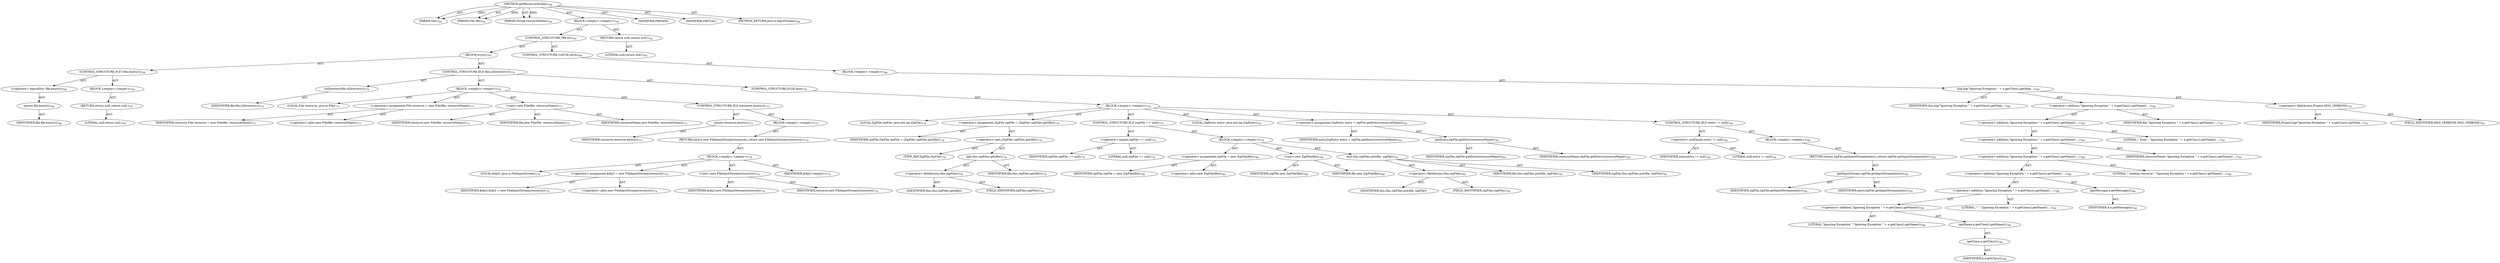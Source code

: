 digraph "getResourceStream" {  
"111669149724" [label = <(METHOD,getResourceStream)<SUB>764</SUB>> ]
"115964117007" [label = <(PARAM,this)<SUB>764</SUB>> ]
"115964117060" [label = <(PARAM,File file)<SUB>764</SUB>> ]
"115964117061" [label = <(PARAM,String resourceName)<SUB>764</SUB>> ]
"25769803846" [label = <(BLOCK,&lt;empty&gt;,&lt;empty&gt;)<SUB>764</SUB>> ]
"47244640295" [label = <(CONTROL_STRUCTURE,TRY,try)<SUB>765</SUB>> ]
"25769803847" [label = <(BLOCK,try,try)<SUB>765</SUB>> ]
"47244640296" [label = <(CONTROL_STRUCTURE,IF,if (!file.exists()))<SUB>766</SUB>> ]
"30064771396" [label = <(&lt;operator&gt;.logicalNot,!file.exists())<SUB>766</SUB>> ]
"30064771397" [label = <(exists,file.exists())<SUB>766</SUB>> ]
"68719477027" [label = <(IDENTIFIER,file,file.exists())<SUB>766</SUB>> ]
"25769803848" [label = <(BLOCK,&lt;empty&gt;,&lt;empty&gt;)<SUB>766</SUB>> ]
"146028888073" [label = <(RETURN,return null;,return null;)<SUB>767</SUB>> ]
"90194313290" [label = <(LITERAL,null,return null;)<SUB>767</SUB>> ]
"47244640297" [label = <(CONTROL_STRUCTURE,IF,if (file.isDirectory()))<SUB>770</SUB>> ]
"30064771398" [label = <(isDirectory,file.isDirectory())<SUB>770</SUB>> ]
"68719477028" [label = <(IDENTIFIER,file,file.isDirectory())<SUB>770</SUB>> ]
"25769803849" [label = <(BLOCK,&lt;empty&gt;,&lt;empty&gt;)<SUB>770</SUB>> ]
"94489280534" [label = <(LOCAL,File resource: java.io.File)<SUB>771</SUB>> ]
"30064771399" [label = <(&lt;operator&gt;.assignment,File resource = new File(file, resourceName))<SUB>771</SUB>> ]
"68719477029" [label = <(IDENTIFIER,resource,File resource = new File(file, resourceName))<SUB>771</SUB>> ]
"30064771400" [label = <(&lt;operator&gt;.alloc,new File(file, resourceName))<SUB>771</SUB>> ]
"30064771401" [label = <(&lt;init&gt;,new File(file, resourceName))<SUB>771</SUB>> ]
"68719477030" [label = <(IDENTIFIER,resource,new File(file, resourceName))<SUB>771</SUB>> ]
"68719477031" [label = <(IDENTIFIER,file,new File(file, resourceName))<SUB>771</SUB>> ]
"68719477032" [label = <(IDENTIFIER,resourceName,new File(file, resourceName))<SUB>771</SUB>> ]
"47244640298" [label = <(CONTROL_STRUCTURE,IF,if (resource.exists()))<SUB>773</SUB>> ]
"30064771402" [label = <(exists,resource.exists())<SUB>773</SUB>> ]
"68719477033" [label = <(IDENTIFIER,resource,resource.exists())<SUB>773</SUB>> ]
"25769803850" [label = <(BLOCK,&lt;empty&gt;,&lt;empty&gt;)<SUB>773</SUB>> ]
"146028888074" [label = <(RETURN,return new FileInputStream(resource);,return new FileInputStream(resource);)<SUB>774</SUB>> ]
"25769803851" [label = <(BLOCK,&lt;empty&gt;,&lt;empty&gt;)<SUB>774</SUB>> ]
"94489280535" [label = <(LOCAL,$obj3: java.io.FileInputStream)<SUB>774</SUB>> ]
"30064771403" [label = <(&lt;operator&gt;.assignment,$obj3 = new FileInputStream(resource))<SUB>774</SUB>> ]
"68719477034" [label = <(IDENTIFIER,$obj3,$obj3 = new FileInputStream(resource))<SUB>774</SUB>> ]
"30064771404" [label = <(&lt;operator&gt;.alloc,new FileInputStream(resource))<SUB>774</SUB>> ]
"30064771405" [label = <(&lt;init&gt;,new FileInputStream(resource))<SUB>774</SUB>> ]
"68719477035" [label = <(IDENTIFIER,$obj3,new FileInputStream(resource))<SUB>774</SUB>> ]
"68719477036" [label = <(IDENTIFIER,resource,new FileInputStream(resource))<SUB>774</SUB>> ]
"68719477037" [label = <(IDENTIFIER,$obj3,&lt;empty&gt;)<SUB>774</SUB>> ]
"47244640299" [label = <(CONTROL_STRUCTURE,ELSE,else)<SUB>776</SUB>> ]
"25769803852" [label = <(BLOCK,&lt;empty&gt;,&lt;empty&gt;)<SUB>776</SUB>> ]
"94489280536" [label = <(LOCAL,ZipFile zipFile: java.util.zip.ZipFile)<SUB>778</SUB>> ]
"30064771406" [label = <(&lt;operator&gt;.assignment,ZipFile zipFile = (ZipFile) zipFiles.get(file))<SUB>778</SUB>> ]
"68719477038" [label = <(IDENTIFIER,zipFile,ZipFile zipFile = (ZipFile) zipFiles.get(file))<SUB>778</SUB>> ]
"30064771407" [label = <(&lt;operator&gt;.cast,(ZipFile) zipFiles.get(file))<SUB>778</SUB>> ]
"180388626436" [label = <(TYPE_REF,ZipFile,ZipFile)<SUB>778</SUB>> ]
"30064771408" [label = <(get,this.zipFiles.get(file))<SUB>778</SUB>> ]
"30064771409" [label = <(&lt;operator&gt;.fieldAccess,this.zipFiles)<SUB>778</SUB>> ]
"68719477039" [label = <(IDENTIFIER,this,this.zipFiles.get(file))> ]
"55834574939" [label = <(FIELD_IDENTIFIER,zipFiles,zipFiles)<SUB>778</SUB>> ]
"68719477040" [label = <(IDENTIFIER,file,this.zipFiles.get(file))<SUB>778</SUB>> ]
"47244640300" [label = <(CONTROL_STRUCTURE,IF,if (zipFile == null))<SUB>779</SUB>> ]
"30064771410" [label = <(&lt;operator&gt;.equals,zipFile == null)<SUB>779</SUB>> ]
"68719477041" [label = <(IDENTIFIER,zipFile,zipFile == null)<SUB>779</SUB>> ]
"90194313291" [label = <(LITERAL,null,zipFile == null)<SUB>779</SUB>> ]
"25769803853" [label = <(BLOCK,&lt;empty&gt;,&lt;empty&gt;)<SUB>779</SUB>> ]
"30064771411" [label = <(&lt;operator&gt;.assignment,zipFile = new ZipFile(file))<SUB>780</SUB>> ]
"68719477042" [label = <(IDENTIFIER,zipFile,zipFile = new ZipFile(file))<SUB>780</SUB>> ]
"30064771412" [label = <(&lt;operator&gt;.alloc,new ZipFile(file))<SUB>780</SUB>> ]
"30064771413" [label = <(&lt;init&gt;,new ZipFile(file))<SUB>780</SUB>> ]
"68719477043" [label = <(IDENTIFIER,zipFile,new ZipFile(file))<SUB>780</SUB>> ]
"68719477044" [label = <(IDENTIFIER,file,new ZipFile(file))<SUB>780</SUB>> ]
"30064771414" [label = <(put,this.zipFiles.put(file, zipFile))<SUB>781</SUB>> ]
"30064771415" [label = <(&lt;operator&gt;.fieldAccess,this.zipFiles)<SUB>781</SUB>> ]
"68719477045" [label = <(IDENTIFIER,this,this.zipFiles.put(file, zipFile))> ]
"55834574940" [label = <(FIELD_IDENTIFIER,zipFiles,zipFiles)<SUB>781</SUB>> ]
"68719477046" [label = <(IDENTIFIER,file,this.zipFiles.put(file, zipFile))<SUB>781</SUB>> ]
"68719477047" [label = <(IDENTIFIER,zipFile,this.zipFiles.put(file, zipFile))<SUB>781</SUB>> ]
"94489280537" [label = <(LOCAL,ZipEntry entry: java.util.zip.ZipEntry)<SUB>783</SUB>> ]
"30064771416" [label = <(&lt;operator&gt;.assignment,ZipEntry entry = zipFile.getEntry(resourceName))<SUB>783</SUB>> ]
"68719477048" [label = <(IDENTIFIER,entry,ZipEntry entry = zipFile.getEntry(resourceName))<SUB>783</SUB>> ]
"30064771417" [label = <(getEntry,zipFile.getEntry(resourceName))<SUB>783</SUB>> ]
"68719477049" [label = <(IDENTIFIER,zipFile,zipFile.getEntry(resourceName))<SUB>783</SUB>> ]
"68719477050" [label = <(IDENTIFIER,resourceName,zipFile.getEntry(resourceName))<SUB>783</SUB>> ]
"47244640301" [label = <(CONTROL_STRUCTURE,IF,if (entry != null))<SUB>784</SUB>> ]
"30064771418" [label = <(&lt;operator&gt;.notEquals,entry != null)<SUB>784</SUB>> ]
"68719477051" [label = <(IDENTIFIER,entry,entry != null)<SUB>784</SUB>> ]
"90194313292" [label = <(LITERAL,null,entry != null)<SUB>784</SUB>> ]
"25769803854" [label = <(BLOCK,&lt;empty&gt;,&lt;empty&gt;)<SUB>784</SUB>> ]
"146028888075" [label = <(RETURN,return zipFile.getInputStream(entry);,return zipFile.getInputStream(entry);)<SUB>785</SUB>> ]
"30064771419" [label = <(getInputStream,zipFile.getInputStream(entry))<SUB>785</SUB>> ]
"68719477052" [label = <(IDENTIFIER,zipFile,zipFile.getInputStream(entry))<SUB>785</SUB>> ]
"68719477053" [label = <(IDENTIFIER,entry,zipFile.getInputStream(entry))<SUB>785</SUB>> ]
"47244640302" [label = <(CONTROL_STRUCTURE,CATCH,catch)<SUB>788</SUB>> ]
"25769803855" [label = <(BLOCK,&lt;empty&gt;,&lt;empty&gt;)<SUB>788</SUB>> ]
"30064771420" [label = <(log,log(&quot;Ignoring Exception &quot; + e.getClass().getNam...)<SUB>789</SUB>> ]
"68719476773" [label = <(IDENTIFIER,this,log(&quot;Ignoring Exception &quot; + e.getClass().getNam...)<SUB>789</SUB>> ]
"30064771421" [label = <(&lt;operator&gt;.addition,&quot;Ignoring Exception &quot; + e.getClass().getName() ...)<SUB>789</SUB>> ]
"30064771422" [label = <(&lt;operator&gt;.addition,&quot;Ignoring Exception &quot; + e.getClass().getName() ...)<SUB>789</SUB>> ]
"30064771423" [label = <(&lt;operator&gt;.addition,&quot;Ignoring Exception &quot; + e.getClass().getName() ...)<SUB>789</SUB>> ]
"30064771424" [label = <(&lt;operator&gt;.addition,&quot;Ignoring Exception &quot; + e.getClass().getName() ...)<SUB>789</SUB>> ]
"30064771425" [label = <(&lt;operator&gt;.addition,&quot;Ignoring Exception &quot; + e.getClass().getName() ...)<SUB>789</SUB>> ]
"30064771426" [label = <(&lt;operator&gt;.addition,&quot;Ignoring Exception &quot; + e.getClass().getName() ...)<SUB>789</SUB>> ]
"30064771427" [label = <(&lt;operator&gt;.addition,&quot;Ignoring Exception &quot; + e.getClass().getName())<SUB>789</SUB>> ]
"90194313293" [label = <(LITERAL,&quot;Ignoring Exception &quot;,&quot;Ignoring Exception &quot; + e.getClass().getName())<SUB>789</SUB>> ]
"30064771428" [label = <(getName,e.getClass().getName())<SUB>789</SUB>> ]
"30064771429" [label = <(getClass,e.getClass())<SUB>789</SUB>> ]
"68719477054" [label = <(IDENTIFIER,e,e.getClass())<SUB>789</SUB>> ]
"90194313294" [label = <(LITERAL,&quot;: &quot;,&quot;Ignoring Exception &quot; + e.getClass().getName() ...)<SUB>790</SUB>> ]
"30064771430" [label = <(getMessage,e.getMessage())<SUB>790</SUB>> ]
"68719477055" [label = <(IDENTIFIER,e,e.getMessage())<SUB>790</SUB>> ]
"90194313295" [label = <(LITERAL,&quot; reading resource &quot;,&quot;Ignoring Exception &quot; + e.getClass().getName() ...)<SUB>790</SUB>> ]
"68719477056" [label = <(IDENTIFIER,resourceName,&quot;Ignoring Exception &quot; + e.getClass().getName() ...)<SUB>790</SUB>> ]
"90194313296" [label = <(LITERAL,&quot; from &quot;,&quot;Ignoring Exception &quot; + e.getClass().getName() ...)<SUB>791</SUB>> ]
"68719477057" [label = <(IDENTIFIER,file,&quot;Ignoring Exception &quot; + e.getClass().getName() ...)<SUB>791</SUB>> ]
"30064771431" [label = <(&lt;operator&gt;.fieldAccess,Project.MSG_VERBOSE)<SUB>791</SUB>> ]
"68719477058" [label = <(IDENTIFIER,Project,log(&quot;Ignoring Exception &quot; + e.getClass().getNam...)<SUB>791</SUB>> ]
"55834574941" [label = <(FIELD_IDENTIFIER,MSG_VERBOSE,MSG_VERBOSE)<SUB>791</SUB>> ]
"146028888076" [label = <(RETURN,return null;,return null;)<SUB>794</SUB>> ]
"90194313297" [label = <(LITERAL,null,return null;)<SUB>794</SUB>> ]
"133143986253" [label = <(MODIFIER,PRIVATE)> ]
"133143986254" [label = <(MODIFIER,VIRTUAL)> ]
"128849018908" [label = <(METHOD_RETURN,java.io.InputStream)<SUB>764</SUB>> ]
  "111669149724" -> "115964117007"  [ label = "AST: "] 
  "111669149724" -> "115964117060"  [ label = "AST: "] 
  "111669149724" -> "115964117061"  [ label = "AST: "] 
  "111669149724" -> "25769803846"  [ label = "AST: "] 
  "111669149724" -> "133143986253"  [ label = "AST: "] 
  "111669149724" -> "133143986254"  [ label = "AST: "] 
  "111669149724" -> "128849018908"  [ label = "AST: "] 
  "25769803846" -> "47244640295"  [ label = "AST: "] 
  "25769803846" -> "146028888076"  [ label = "AST: "] 
  "47244640295" -> "25769803847"  [ label = "AST: "] 
  "47244640295" -> "47244640302"  [ label = "AST: "] 
  "25769803847" -> "47244640296"  [ label = "AST: "] 
  "25769803847" -> "47244640297"  [ label = "AST: "] 
  "47244640296" -> "30064771396"  [ label = "AST: "] 
  "47244640296" -> "25769803848"  [ label = "AST: "] 
  "30064771396" -> "30064771397"  [ label = "AST: "] 
  "30064771397" -> "68719477027"  [ label = "AST: "] 
  "25769803848" -> "146028888073"  [ label = "AST: "] 
  "146028888073" -> "90194313290"  [ label = "AST: "] 
  "47244640297" -> "30064771398"  [ label = "AST: "] 
  "47244640297" -> "25769803849"  [ label = "AST: "] 
  "47244640297" -> "47244640299"  [ label = "AST: "] 
  "30064771398" -> "68719477028"  [ label = "AST: "] 
  "25769803849" -> "94489280534"  [ label = "AST: "] 
  "25769803849" -> "30064771399"  [ label = "AST: "] 
  "25769803849" -> "30064771401"  [ label = "AST: "] 
  "25769803849" -> "47244640298"  [ label = "AST: "] 
  "30064771399" -> "68719477029"  [ label = "AST: "] 
  "30064771399" -> "30064771400"  [ label = "AST: "] 
  "30064771401" -> "68719477030"  [ label = "AST: "] 
  "30064771401" -> "68719477031"  [ label = "AST: "] 
  "30064771401" -> "68719477032"  [ label = "AST: "] 
  "47244640298" -> "30064771402"  [ label = "AST: "] 
  "47244640298" -> "25769803850"  [ label = "AST: "] 
  "30064771402" -> "68719477033"  [ label = "AST: "] 
  "25769803850" -> "146028888074"  [ label = "AST: "] 
  "146028888074" -> "25769803851"  [ label = "AST: "] 
  "25769803851" -> "94489280535"  [ label = "AST: "] 
  "25769803851" -> "30064771403"  [ label = "AST: "] 
  "25769803851" -> "30064771405"  [ label = "AST: "] 
  "25769803851" -> "68719477037"  [ label = "AST: "] 
  "30064771403" -> "68719477034"  [ label = "AST: "] 
  "30064771403" -> "30064771404"  [ label = "AST: "] 
  "30064771405" -> "68719477035"  [ label = "AST: "] 
  "30064771405" -> "68719477036"  [ label = "AST: "] 
  "47244640299" -> "25769803852"  [ label = "AST: "] 
  "25769803852" -> "94489280536"  [ label = "AST: "] 
  "25769803852" -> "30064771406"  [ label = "AST: "] 
  "25769803852" -> "47244640300"  [ label = "AST: "] 
  "25769803852" -> "94489280537"  [ label = "AST: "] 
  "25769803852" -> "30064771416"  [ label = "AST: "] 
  "25769803852" -> "47244640301"  [ label = "AST: "] 
  "30064771406" -> "68719477038"  [ label = "AST: "] 
  "30064771406" -> "30064771407"  [ label = "AST: "] 
  "30064771407" -> "180388626436"  [ label = "AST: "] 
  "30064771407" -> "30064771408"  [ label = "AST: "] 
  "30064771408" -> "30064771409"  [ label = "AST: "] 
  "30064771408" -> "68719477040"  [ label = "AST: "] 
  "30064771409" -> "68719477039"  [ label = "AST: "] 
  "30064771409" -> "55834574939"  [ label = "AST: "] 
  "47244640300" -> "30064771410"  [ label = "AST: "] 
  "47244640300" -> "25769803853"  [ label = "AST: "] 
  "30064771410" -> "68719477041"  [ label = "AST: "] 
  "30064771410" -> "90194313291"  [ label = "AST: "] 
  "25769803853" -> "30064771411"  [ label = "AST: "] 
  "25769803853" -> "30064771413"  [ label = "AST: "] 
  "25769803853" -> "30064771414"  [ label = "AST: "] 
  "30064771411" -> "68719477042"  [ label = "AST: "] 
  "30064771411" -> "30064771412"  [ label = "AST: "] 
  "30064771413" -> "68719477043"  [ label = "AST: "] 
  "30064771413" -> "68719477044"  [ label = "AST: "] 
  "30064771414" -> "30064771415"  [ label = "AST: "] 
  "30064771414" -> "68719477046"  [ label = "AST: "] 
  "30064771414" -> "68719477047"  [ label = "AST: "] 
  "30064771415" -> "68719477045"  [ label = "AST: "] 
  "30064771415" -> "55834574940"  [ label = "AST: "] 
  "30064771416" -> "68719477048"  [ label = "AST: "] 
  "30064771416" -> "30064771417"  [ label = "AST: "] 
  "30064771417" -> "68719477049"  [ label = "AST: "] 
  "30064771417" -> "68719477050"  [ label = "AST: "] 
  "47244640301" -> "30064771418"  [ label = "AST: "] 
  "47244640301" -> "25769803854"  [ label = "AST: "] 
  "30064771418" -> "68719477051"  [ label = "AST: "] 
  "30064771418" -> "90194313292"  [ label = "AST: "] 
  "25769803854" -> "146028888075"  [ label = "AST: "] 
  "146028888075" -> "30064771419"  [ label = "AST: "] 
  "30064771419" -> "68719477052"  [ label = "AST: "] 
  "30064771419" -> "68719477053"  [ label = "AST: "] 
  "47244640302" -> "25769803855"  [ label = "AST: "] 
  "25769803855" -> "30064771420"  [ label = "AST: "] 
  "30064771420" -> "68719476773"  [ label = "AST: "] 
  "30064771420" -> "30064771421"  [ label = "AST: "] 
  "30064771420" -> "30064771431"  [ label = "AST: "] 
  "30064771421" -> "30064771422"  [ label = "AST: "] 
  "30064771421" -> "68719477057"  [ label = "AST: "] 
  "30064771422" -> "30064771423"  [ label = "AST: "] 
  "30064771422" -> "90194313296"  [ label = "AST: "] 
  "30064771423" -> "30064771424"  [ label = "AST: "] 
  "30064771423" -> "68719477056"  [ label = "AST: "] 
  "30064771424" -> "30064771425"  [ label = "AST: "] 
  "30064771424" -> "90194313295"  [ label = "AST: "] 
  "30064771425" -> "30064771426"  [ label = "AST: "] 
  "30064771425" -> "30064771430"  [ label = "AST: "] 
  "30064771426" -> "30064771427"  [ label = "AST: "] 
  "30064771426" -> "90194313294"  [ label = "AST: "] 
  "30064771427" -> "90194313293"  [ label = "AST: "] 
  "30064771427" -> "30064771428"  [ label = "AST: "] 
  "30064771428" -> "30064771429"  [ label = "AST: "] 
  "30064771429" -> "68719477054"  [ label = "AST: "] 
  "30064771430" -> "68719477055"  [ label = "AST: "] 
  "30064771431" -> "68719477058"  [ label = "AST: "] 
  "30064771431" -> "55834574941"  [ label = "AST: "] 
  "146028888076" -> "90194313297"  [ label = "AST: "] 
  "111669149724" -> "115964117007"  [ label = "DDG: "] 
  "111669149724" -> "115964117060"  [ label = "DDG: "] 
  "111669149724" -> "115964117061"  [ label = "DDG: "] 
}
